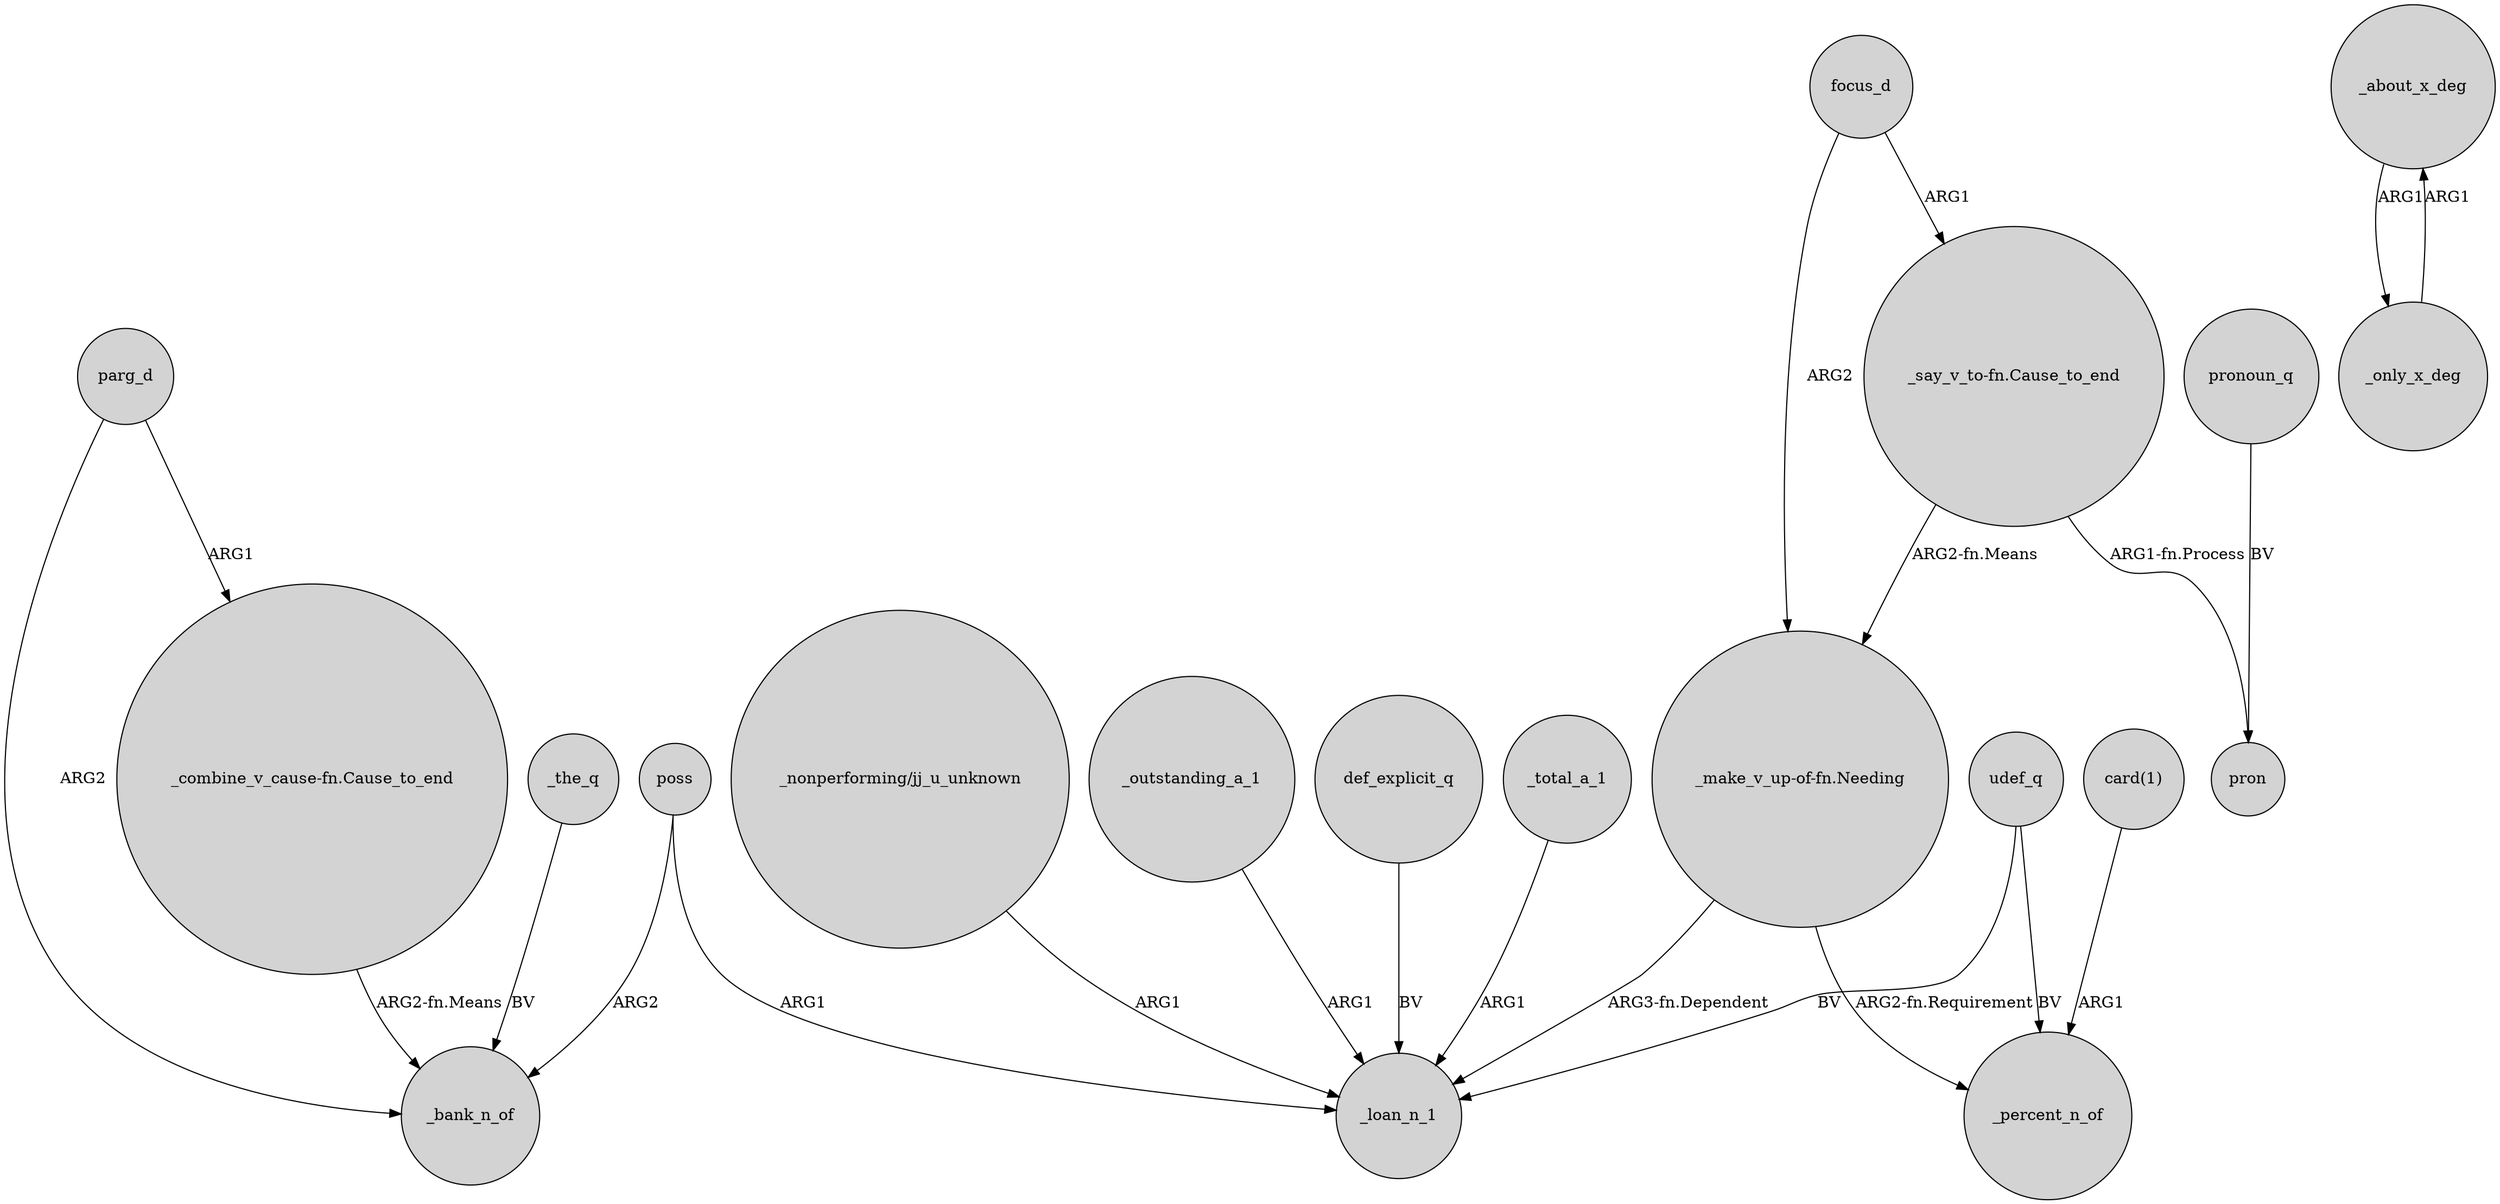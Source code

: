digraph {
	node [shape=circle style=filled]
	parg_d -> "_combine_v_cause-fn.Cause_to_end" [label=ARG1]
	focus_d -> "_make_v_up-of-fn.Needing" [label=ARG2]
	_the_q -> _bank_n_of [label=BV]
	def_explicit_q -> _loan_n_1 [label=BV]
	"_combine_v_cause-fn.Cause_to_end" -> _bank_n_of [label="ARG2-fn.Means"]
	focus_d -> "_say_v_to-fn.Cause_to_end" [label=ARG1]
	parg_d -> _bank_n_of [label=ARG2]
	udef_q -> _loan_n_1 [label=BV]
	"_say_v_to-fn.Cause_to_end" -> "_make_v_up-of-fn.Needing" [label="ARG2-fn.Means"]
	"_make_v_up-of-fn.Needing" -> _loan_n_1 [label="ARG3-fn.Dependent"]
	"_make_v_up-of-fn.Needing" -> _percent_n_of [label="ARG2-fn.Requirement"]
	"_say_v_to-fn.Cause_to_end" -> pron [label="ARG1-fn.Process"]
	_total_a_1 -> _loan_n_1 [label=ARG1]
	pronoun_q -> pron [label=BV]
	udef_q -> _percent_n_of [label=BV]
	poss -> _bank_n_of [label=ARG2]
	poss -> _loan_n_1 [label=ARG1]
	"card(1)" -> _percent_n_of [label=ARG1]
	"_nonperforming/jj_u_unknown" -> _loan_n_1 [label=ARG1]
	_outstanding_a_1 -> _loan_n_1 [label=ARG1]
	_about_x_deg -> _only_x_deg [label=ARG1]
	_only_x_deg -> _about_x_deg [label=ARG1]
}
